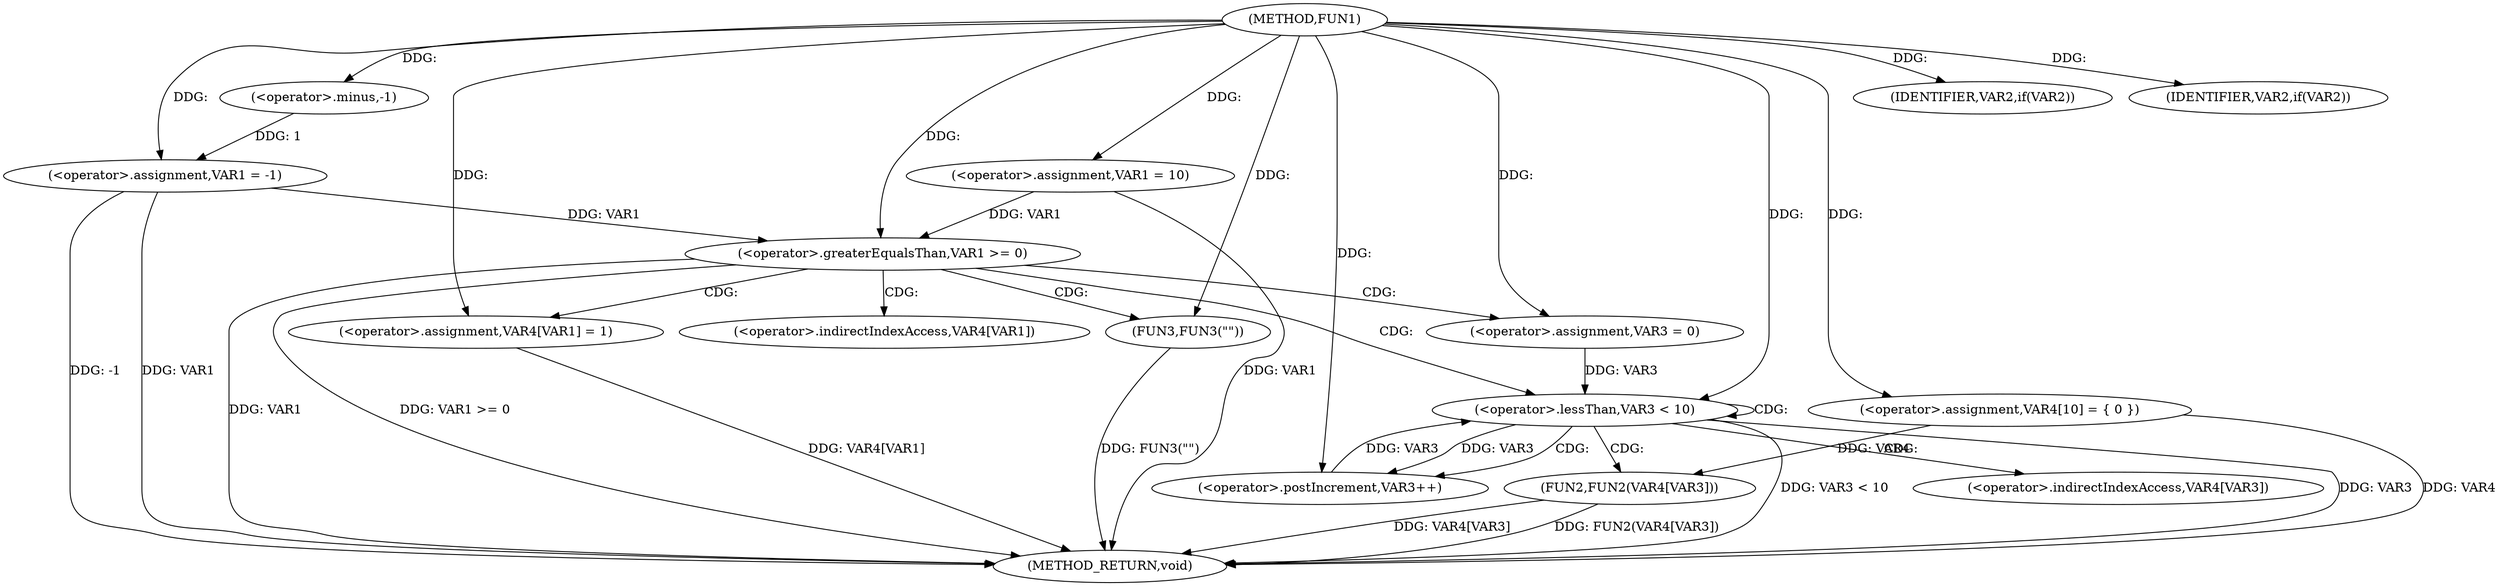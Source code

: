 digraph FUN1 {  
"1000100" [label = "(METHOD,FUN1)" ]
"1000149" [label = "(METHOD_RETURN,void)" ]
"1000103" [label = "(<operator>.assignment,VAR1 = -1)" ]
"1000105" [label = "(<operator>.minus,-1)" ]
"1000108" [label = "(IDENTIFIER,VAR2,if(VAR2))" ]
"1000110" [label = "(<operator>.assignment,VAR1 = 10)" ]
"1000114" [label = "(IDENTIFIER,VAR2,if(VAR2))" ]
"1000119" [label = "(<operator>.assignment,VAR4[10] = { 0 })" ]
"1000122" [label = "(<operator>.greaterEqualsThan,VAR1 >= 0)" ]
"1000126" [label = "(<operator>.assignment,VAR4[VAR1] = 1)" ]
"1000132" [label = "(<operator>.assignment,VAR3 = 0)" ]
"1000135" [label = "(<operator>.lessThan,VAR3 < 10)" ]
"1000138" [label = "(<operator>.postIncrement,VAR3++)" ]
"1000141" [label = "(FUN2,FUN2(VAR4[VAR3]))" ]
"1000147" [label = "(FUN3,FUN3(\"\"))" ]
"1000127" [label = "(<operator>.indirectIndexAccess,VAR4[VAR1])" ]
"1000142" [label = "(<operator>.indirectIndexAccess,VAR4[VAR3])" ]
  "1000141" -> "1000149"  [ label = "DDG: VAR4[VAR3]"] 
  "1000103" -> "1000149"  [ label = "DDG: VAR1"] 
  "1000103" -> "1000149"  [ label = "DDG: -1"] 
  "1000126" -> "1000149"  [ label = "DDG: VAR4[VAR1]"] 
  "1000122" -> "1000149"  [ label = "DDG: VAR1"] 
  "1000141" -> "1000149"  [ label = "DDG: FUN2(VAR4[VAR3])"] 
  "1000135" -> "1000149"  [ label = "DDG: VAR3 < 10"] 
  "1000119" -> "1000149"  [ label = "DDG: VAR4"] 
  "1000135" -> "1000149"  [ label = "DDG: VAR3"] 
  "1000122" -> "1000149"  [ label = "DDG: VAR1 >= 0"] 
  "1000147" -> "1000149"  [ label = "DDG: FUN3(\"\")"] 
  "1000110" -> "1000149"  [ label = "DDG: VAR1"] 
  "1000105" -> "1000103"  [ label = "DDG: 1"] 
  "1000100" -> "1000103"  [ label = "DDG: "] 
  "1000100" -> "1000105"  [ label = "DDG: "] 
  "1000100" -> "1000108"  [ label = "DDG: "] 
  "1000100" -> "1000110"  [ label = "DDG: "] 
  "1000100" -> "1000114"  [ label = "DDG: "] 
  "1000100" -> "1000119"  [ label = "DDG: "] 
  "1000103" -> "1000122"  [ label = "DDG: VAR1"] 
  "1000110" -> "1000122"  [ label = "DDG: VAR1"] 
  "1000100" -> "1000122"  [ label = "DDG: "] 
  "1000100" -> "1000126"  [ label = "DDG: "] 
  "1000100" -> "1000132"  [ label = "DDG: "] 
  "1000138" -> "1000135"  [ label = "DDG: VAR3"] 
  "1000132" -> "1000135"  [ label = "DDG: VAR3"] 
  "1000100" -> "1000135"  [ label = "DDG: "] 
  "1000135" -> "1000138"  [ label = "DDG: VAR3"] 
  "1000100" -> "1000138"  [ label = "DDG: "] 
  "1000119" -> "1000141"  [ label = "DDG: VAR4"] 
  "1000100" -> "1000147"  [ label = "DDG: "] 
  "1000122" -> "1000127"  [ label = "CDG: "] 
  "1000122" -> "1000126"  [ label = "CDG: "] 
  "1000122" -> "1000132"  [ label = "CDG: "] 
  "1000122" -> "1000147"  [ label = "CDG: "] 
  "1000122" -> "1000135"  [ label = "CDG: "] 
  "1000135" -> "1000142"  [ label = "CDG: "] 
  "1000135" -> "1000141"  [ label = "CDG: "] 
  "1000135" -> "1000135"  [ label = "CDG: "] 
  "1000135" -> "1000138"  [ label = "CDG: "] 
}
